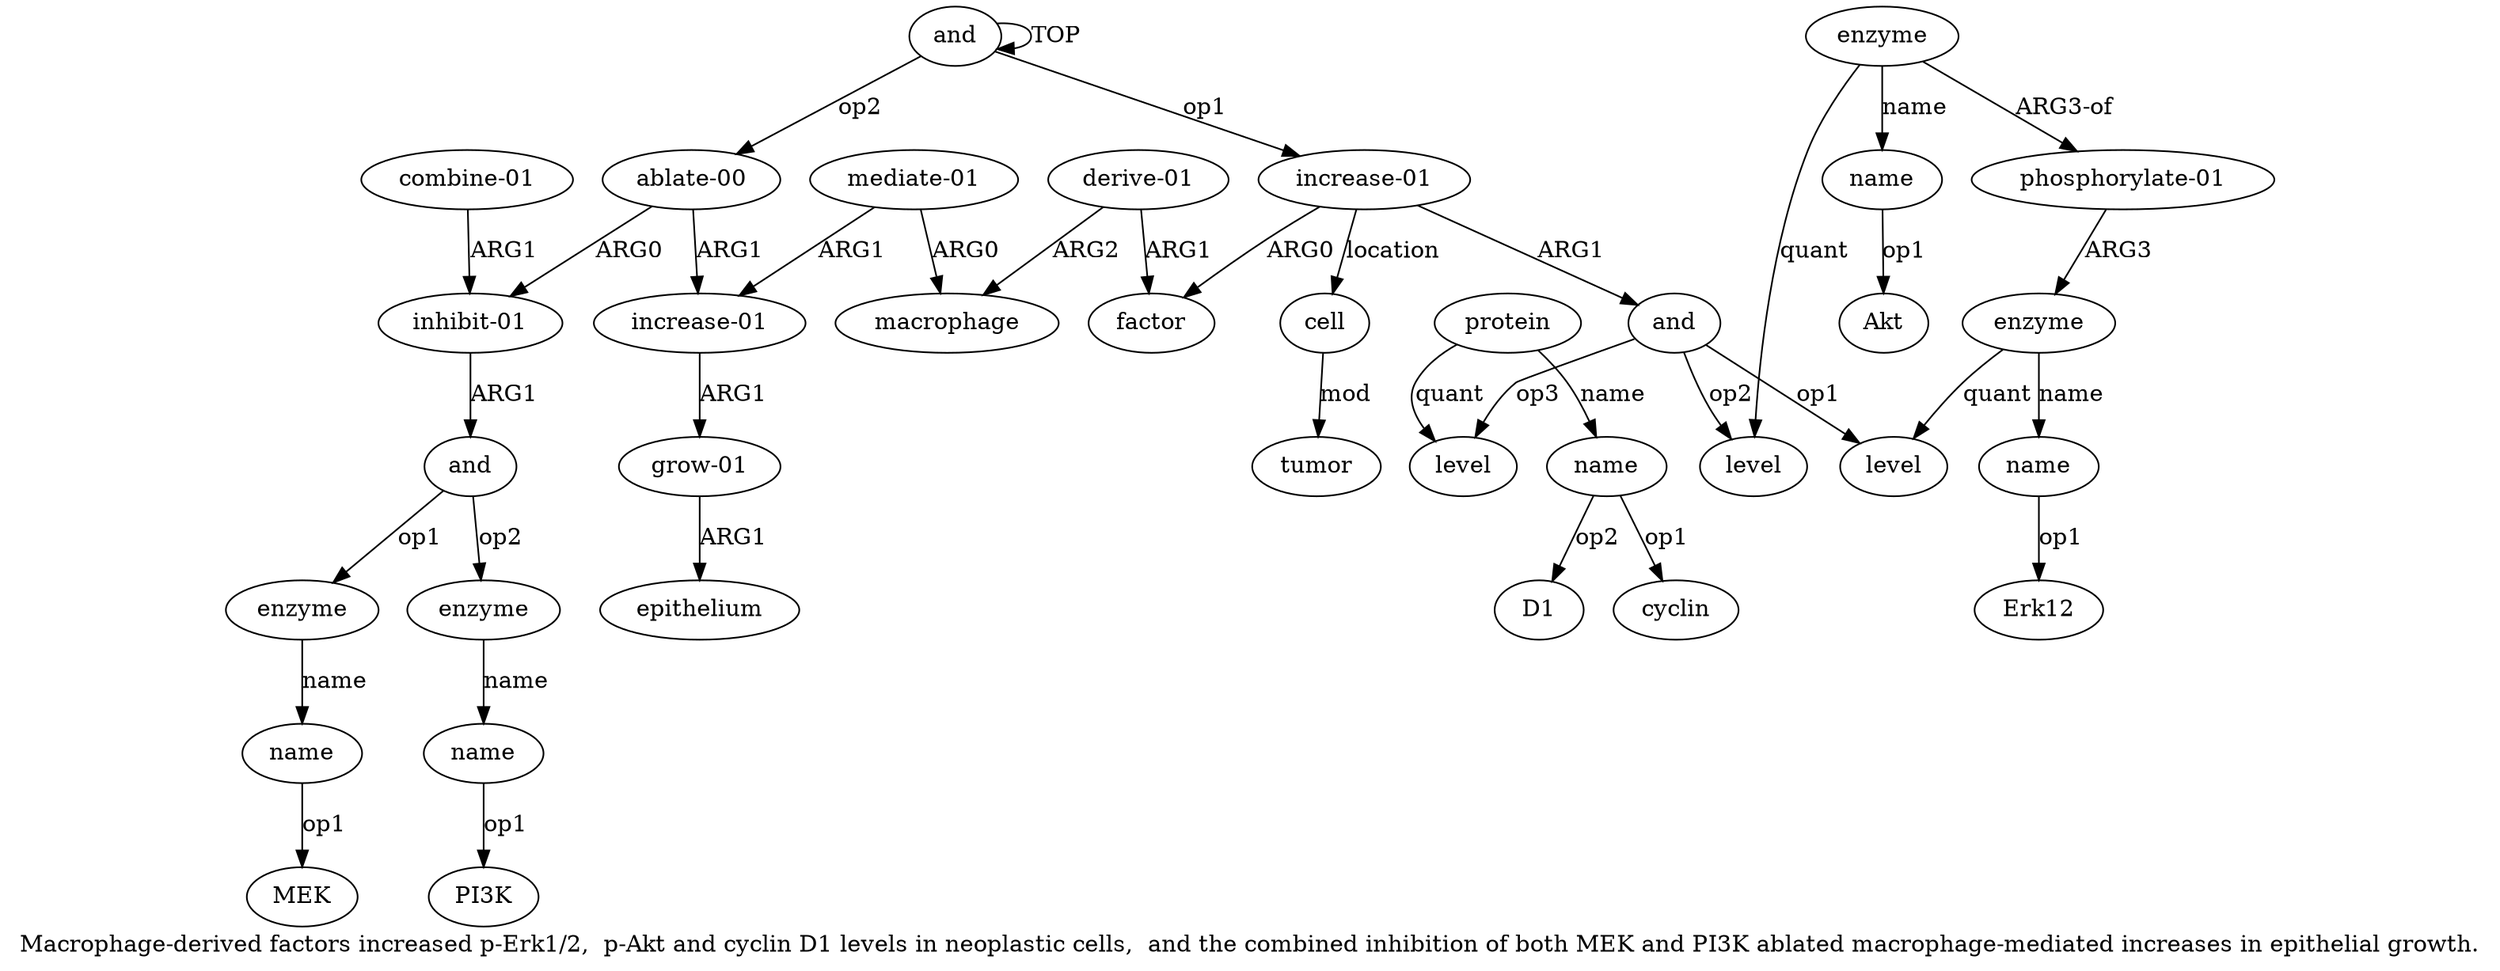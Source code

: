 digraph  {
	graph [label="Macrophage-derived factors increased p-Erk1/2,  p-Akt and cyclin D1 levels in neoplastic cells,  and the combined inhibition of \
both MEK and PI3K ablated macrophage-mediated increases in epithelial growth."];
	node [label="\N"];
	a20	 [color=black,
		gold_ind=20,
		gold_label=and,
		label=and,
		test_ind=20,
		test_label=and];
	a21	 [color=black,
		gold_ind=21,
		gold_label=enzyme,
		label=enzyme,
		test_ind=21,
		test_label=enzyme];
	a20 -> a21 [key=0,
	color=black,
	gold_label=op1,
	label=op1,
	test_label=op1];
a23 [color=black,
	gold_ind=23,
	gold_label=enzyme,
	label=enzyme,
	test_ind=23,
	test_label=enzyme];
a20 -> a23 [key=0,
color=black,
gold_label=op2,
label=op2,
test_label=op2];
a22 [color=black,
gold_ind=22,
gold_label=name,
label=name,
test_ind=22,
test_label=name];
a21 -> a22 [key=0,
color=black,
gold_label=name,
label=name,
test_label=name];
"a22 MEK" [color=black,
gold_ind=-1,
gold_label=MEK,
label=MEK,
test_ind=-1,
test_label=MEK];
a22 -> "a22 MEK" [key=0,
color=black,
gold_label=op1,
label=op1,
test_label=op1];
a24 [color=black,
gold_ind=24,
gold_label=name,
label=name,
test_ind=24,
test_label=name];
a23 -> a24 [key=0,
color=black,
gold_label=name,
label=name,
test_label=name];
"a24 PI3K" [color=black,
gold_ind=-1,
gold_label=PI3K,
label=PI3K,
test_ind=-1,
test_label=PI3K];
a24 -> "a24 PI3K" [key=0,
color=black,
gold_label=op1,
label=op1,
test_label=op1];
a25 [color=black,
gold_ind=25,
gold_label="combine-01",
label="combine-01",
test_ind=25,
test_label="combine-01"];
a19 [color=black,
gold_ind=19,
gold_label="inhibit-01",
label="inhibit-01",
test_ind=19,
test_label="inhibit-01"];
a25 -> a19 [key=0,
color=black,
gold_label=ARG1,
label=ARG1,
test_label=ARG1];
a26 [color=black,
gold_ind=26,
gold_label="increase-01",
label="increase-01",
test_ind=26,
test_label="increase-01"];
a27 [color=black,
gold_ind=27,
gold_label="grow-01",
label="grow-01",
test_ind=27,
test_label="grow-01"];
a26 -> a27 [key=0,
color=black,
gold_label=ARG1,
label=ARG1,
test_label=ARG1];
a28 [color=black,
gold_ind=28,
gold_label=epithelium,
label=epithelium,
test_ind=28,
test_label=epithelium];
a27 -> a28 [key=0,
color=black,
gold_label=ARG1,
label=ARG1,
test_label=ARG1];
a29 [color=black,
gold_ind=29,
gold_label="mediate-01",
label="mediate-01",
test_ind=29,
test_label="mediate-01"];
a29 -> a26 [key=0,
color=black,
gold_label=ARG1,
label=ARG1,
test_label=ARG1];
a4 [color=black,
gold_ind=4,
gold_label=macrophage,
label=macrophage,
test_ind=4,
test_label=macrophage];
a29 -> a4 [key=0,
color=black,
gold_label=ARG0,
label=ARG0,
test_label=ARG0];
"a15 D1" [color=black,
gold_ind=-1,
gold_label=D1,
label=D1,
test_ind=-1,
test_label=D1];
"a12 Akt" [color=black,
gold_ind=-1,
gold_label=Akt,
label=Akt,
test_ind=-1,
test_label=Akt];
"a15 cyclin" [color=black,
gold_ind=-1,
gold_label=cyclin,
label=cyclin,
test_ind=-1,
test_label=cyclin];
a15 [color=black,
gold_ind=15,
gold_label=name,
label=name,
test_ind=15,
test_label=name];
a15 -> "a15 D1" [key=0,
color=black,
gold_label=op2,
label=op2,
test_label=op2];
a15 -> "a15 cyclin" [key=0,
color=black,
gold_label=op1,
label=op1,
test_label=op1];
a14 [color=black,
gold_ind=14,
gold_label=protein,
label=protein,
test_ind=14,
test_label=protein];
a14 -> a15 [key=0,
color=black,
gold_label=name,
label=name,
test_label=name];
a13 [color=black,
gold_ind=13,
gold_label=level,
label=level,
test_ind=13,
test_label=level];
a14 -> a13 [key=0,
color=black,
gold_label=quant,
label=quant,
test_label=quant];
a17 [color=black,
gold_ind=17,
gold_label=tumor,
label=tumor,
test_ind=17,
test_label=tumor];
a16 [color=black,
gold_ind=16,
gold_label=cell,
label=cell,
test_ind=16,
test_label=cell];
a16 -> a17 [key=0,
color=black,
gold_label=mod,
label=mod,
test_label=mod];
a11 [color=black,
gold_ind=11,
gold_label=enzyme,
label=enzyme,
test_ind=11,
test_label=enzyme];
a10 [color=black,
gold_ind=10,
gold_label=level,
label=level,
test_ind=10,
test_label=level];
a11 -> a10 [key=0,
color=black,
gold_label=quant,
label=quant,
test_label=quant];
a12 [color=black,
gold_ind=12,
gold_label=name,
label=name,
test_ind=12,
test_label=name];
a11 -> a12 [key=0,
color=black,
gold_label=name,
label=name,
test_label=name];
a9 [color=black,
gold_ind=9,
gold_label="phosphorylate-01",
label="phosphorylate-01",
test_ind=9,
test_label="phosphorylate-01"];
a11 -> a9 [key=0,
color=black,
gold_label="ARG3-of",
label="ARG3-of",
test_label="ARG3-of"];
a12 -> "a12 Akt" [key=0,
color=black,
gold_label=op1,
label=op1,
test_label=op1];
a19 -> a20 [key=0,
color=black,
gold_label=ARG1,
label=ARG1,
test_label=ARG1];
a18 [color=black,
gold_ind=18,
gold_label="ablate-00",
label="ablate-00",
test_ind=18,
test_label="ablate-00"];
a18 -> a26 [key=0,
color=black,
gold_label=ARG1,
label=ARG1,
test_label=ARG1];
a18 -> a19 [key=0,
color=black,
gold_label=ARG0,
label=ARG0,
test_label=ARG0];
a1 [color=black,
gold_ind=1,
gold_label="increase-01",
label="increase-01",
test_ind=1,
test_label="increase-01"];
a1 -> a16 [key=0,
color=black,
gold_label=location,
label=location,
test_label=location];
a2 [color=black,
gold_ind=2,
gold_label=factor,
label=factor,
test_ind=2,
test_label=factor];
a1 -> a2 [key=0,
color=black,
gold_label=ARG0,
label=ARG0,
test_label=ARG0];
a5 [color=black,
gold_ind=5,
gold_label=and,
label=and,
test_ind=5,
test_label=and];
a1 -> a5 [key=0,
color=black,
gold_label=ARG1,
label=ARG1,
test_label=ARG1];
a0 [color=black,
gold_ind=0,
gold_label=and,
label=and,
test_ind=0,
test_label=and];
a0 -> a18 [key=0,
color=black,
gold_label=op2,
label=op2,
test_label=op2];
a0 -> a1 [key=0,
color=black,
gold_label=op1,
label=op1,
test_label=op1];
a0 -> a0 [key=0,
color=black,
gold_label=TOP,
label=TOP,
test_label=TOP];
a3 [color=black,
gold_ind=3,
gold_label="derive-01",
label="derive-01",
test_ind=3,
test_label="derive-01"];
a3 -> a2 [key=0,
color=black,
gold_label=ARG1,
label=ARG1,
test_label=ARG1];
a3 -> a4 [key=0,
color=black,
gold_label=ARG2,
label=ARG2,
test_label=ARG2];
a5 -> a10 [key=0,
color=black,
gold_label=op2,
label=op2,
test_label=op2];
a5 -> a13 [key=0,
color=black,
gold_label=op3,
label=op3,
test_label=op3];
a6 [color=black,
gold_ind=6,
gold_label=level,
label=level,
test_ind=6,
test_label=level];
a5 -> a6 [key=0,
color=black,
gold_label=op1,
label=op1,
test_label=op1];
a7 [color=black,
gold_ind=7,
gold_label=enzyme,
label=enzyme,
test_ind=7,
test_label=enzyme];
a7 -> a6 [key=0,
color=black,
gold_label=quant,
label=quant,
test_label=quant];
a8 [color=black,
gold_ind=8,
gold_label=name,
label=name,
test_ind=8,
test_label=name];
a7 -> a8 [key=0,
color=black,
gold_label=name,
label=name,
test_label=name];
a9 -> a7 [key=0,
color=black,
gold_label=ARG3,
label=ARG3,
test_label=ARG3];
"a8 Erk12" [color=black,
gold_ind=-1,
gold_label=Erk12,
label=Erk12,
test_ind=-1,
test_label=Erk12];
a8 -> "a8 Erk12" [key=0,
color=black,
gold_label=op1,
label=op1,
test_label=op1];
}

